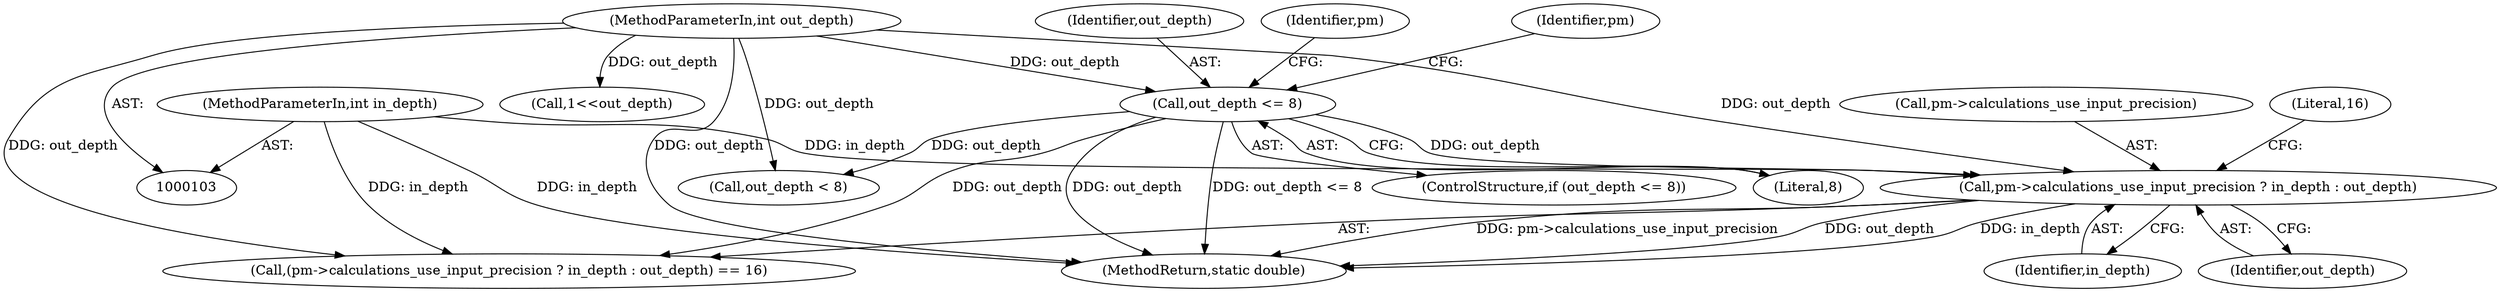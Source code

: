 digraph "0_Android_9d4853418ab2f754c2b63e091c29c5529b8b86ca_109@pointer" {
"1000143" [label="(Call,pm->calculations_use_input_precision ? in_depth : out_depth)"];
"1000105" [label="(MethodParameterIn,int in_depth)"];
"1000109" [label="(Call,out_depth <= 8)"];
"1000106" [label="(MethodParameterIn,int out_depth)"];
"1000109" [label="(Call,out_depth <= 8)"];
"1000144" [label="(Call,pm->calculations_use_input_precision)"];
"1000147" [label="(Identifier,in_depth)"];
"1000106" [label="(MethodParameterIn,int out_depth)"];
"1000111" [label="(Literal,8)"];
"1000110" [label="(Identifier,out_depth)"];
"1000116" [label="(Identifier,pm)"];
"1000177" [label="(MethodReturn,static double)"];
"1000108" [label="(ControlStructure,if (out_depth <= 8))"];
"1000149" [label="(Literal,16)"];
"1000142" [label="(Call,(pm->calculations_use_input_precision ? in_depth : out_depth) == 16)"];
"1000105" [label="(MethodParameterIn,int in_depth)"];
"1000145" [label="(Identifier,pm)"];
"1000122" [label="(Call,out_depth < 8)"];
"1000133" [label="(Call,1<<out_depth)"];
"1000148" [label="(Identifier,out_depth)"];
"1000143" [label="(Call,pm->calculations_use_input_precision ? in_depth : out_depth)"];
"1000143" -> "1000142"  [label="AST: "];
"1000143" -> "1000147"  [label="CFG: "];
"1000143" -> "1000148"  [label="CFG: "];
"1000144" -> "1000143"  [label="AST: "];
"1000147" -> "1000143"  [label="AST: "];
"1000148" -> "1000143"  [label="AST: "];
"1000149" -> "1000143"  [label="CFG: "];
"1000143" -> "1000177"  [label="DDG: pm->calculations_use_input_precision"];
"1000143" -> "1000177"  [label="DDG: out_depth"];
"1000143" -> "1000177"  [label="DDG: in_depth"];
"1000105" -> "1000143"  [label="DDG: in_depth"];
"1000109" -> "1000143"  [label="DDG: out_depth"];
"1000106" -> "1000143"  [label="DDG: out_depth"];
"1000105" -> "1000103"  [label="AST: "];
"1000105" -> "1000177"  [label="DDG: in_depth"];
"1000105" -> "1000142"  [label="DDG: in_depth"];
"1000109" -> "1000108"  [label="AST: "];
"1000109" -> "1000111"  [label="CFG: "];
"1000110" -> "1000109"  [label="AST: "];
"1000111" -> "1000109"  [label="AST: "];
"1000116" -> "1000109"  [label="CFG: "];
"1000145" -> "1000109"  [label="CFG: "];
"1000109" -> "1000177"  [label="DDG: out_depth"];
"1000109" -> "1000177"  [label="DDG: out_depth <= 8"];
"1000106" -> "1000109"  [label="DDG: out_depth"];
"1000109" -> "1000122"  [label="DDG: out_depth"];
"1000109" -> "1000142"  [label="DDG: out_depth"];
"1000106" -> "1000103"  [label="AST: "];
"1000106" -> "1000177"  [label="DDG: out_depth"];
"1000106" -> "1000122"  [label="DDG: out_depth"];
"1000106" -> "1000133"  [label="DDG: out_depth"];
"1000106" -> "1000142"  [label="DDG: out_depth"];
}
